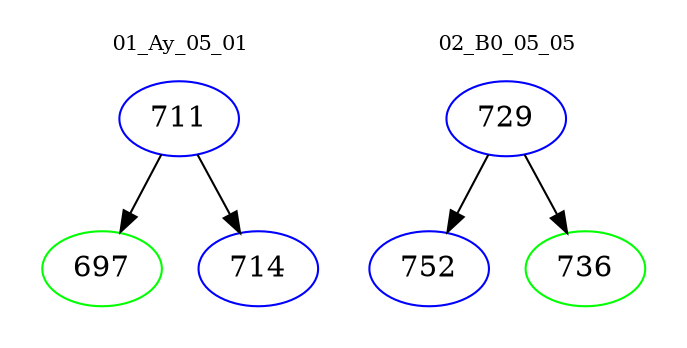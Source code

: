 digraph{
subgraph cluster_0 {
color = white
label = "01_Ay_05_01";
fontsize=10;
T0_711 [label="711", color="blue"]
T0_711 -> T0_697 [color="black"]
T0_697 [label="697", color="green"]
T0_711 -> T0_714 [color="black"]
T0_714 [label="714", color="blue"]
}
subgraph cluster_1 {
color = white
label = "02_B0_05_05";
fontsize=10;
T1_729 [label="729", color="blue"]
T1_729 -> T1_752 [color="black"]
T1_752 [label="752", color="blue"]
T1_729 -> T1_736 [color="black"]
T1_736 [label="736", color="green"]
}
}

